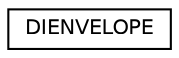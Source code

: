digraph "Graphical Class Hierarchy"
{
 // LATEX_PDF_SIZE
  edge [fontname="Helvetica",fontsize="10",labelfontname="Helvetica",labelfontsize="10"];
  node [fontname="Helvetica",fontsize="10",shape=record];
  rankdir="LR";
  Node0 [label="DIENVELOPE",height=0.2,width=0.4,color="black", fillcolor="white", style="filled",URL="$d9/db9/structDIENVELOPE.html",tooltip=" "];
}
